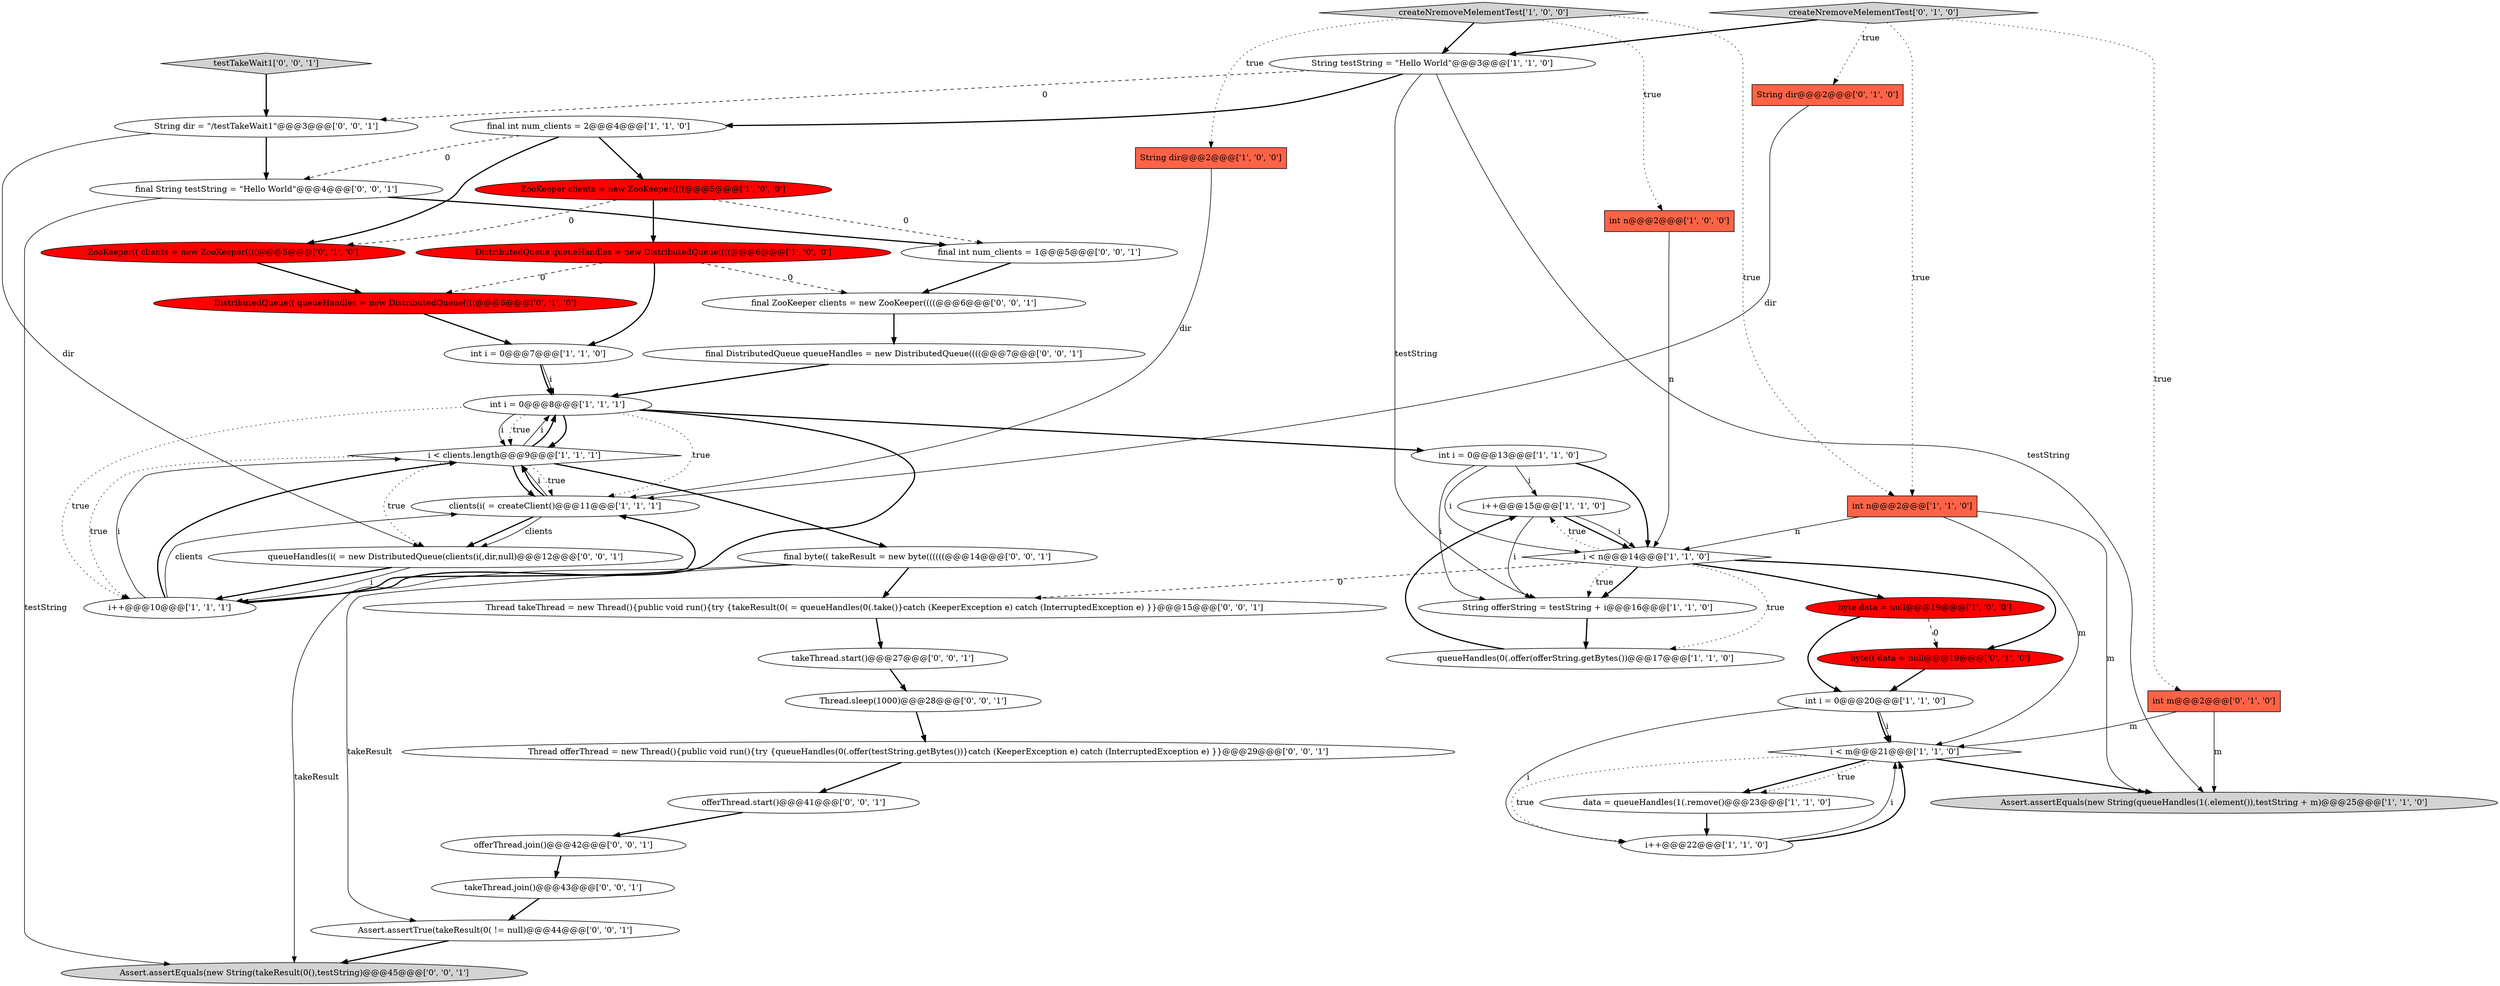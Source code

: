 digraph {
24 [style = filled, label = "DistributedQueue(( queueHandles = new DistributedQueue((((@@@6@@@['0', '1', '0']", fillcolor = red, shape = ellipse image = "AAA1AAABBB2BBB"];
16 [style = filled, label = "ZooKeeper clients = new ZooKeeper((((@@@5@@@['1', '0', '0']", fillcolor = red, shape = ellipse image = "AAA1AAABBB1BBB"];
28 [style = filled, label = "byte(( data = null@@@19@@@['0', '1', '0']", fillcolor = red, shape = ellipse image = "AAA1AAABBB2BBB"];
29 [style = filled, label = "ZooKeeper(( clients = new ZooKeeper((((@@@5@@@['0', '1', '0']", fillcolor = red, shape = ellipse image = "AAA1AAABBB2BBB"];
41 [style = filled, label = "final int num_clients = 1@@@5@@@['0', '0', '1']", fillcolor = white, shape = ellipse image = "AAA0AAABBB3BBB"];
45 [style = filled, label = "Assert.assertTrue(takeResult(0( != null)@@@44@@@['0', '0', '1']", fillcolor = white, shape = ellipse image = "AAA0AAABBB3BBB"];
23 [style = filled, label = "i++@@@15@@@['1', '1', '0']", fillcolor = white, shape = ellipse image = "AAA0AAABBB1BBB"];
38 [style = filled, label = "String dir = \"/testTakeWait1\"@@@3@@@['0', '0', '1']", fillcolor = white, shape = ellipse image = "AAA0AAABBB3BBB"];
31 [style = filled, label = "testTakeWait1['0', '0', '1']", fillcolor = lightgray, shape = diamond image = "AAA0AAABBB3BBB"];
33 [style = filled, label = "Thread takeThread = new Thread(){public void run(){try {takeResult(0( = queueHandles(0(.take()}catch (KeeperException e) catch (InterruptedException e) }}@@@15@@@['0', '0', '1']", fillcolor = white, shape = ellipse image = "AAA0AAABBB3BBB"];
3 [style = filled, label = "i < n@@@14@@@['1', '1', '0']", fillcolor = white, shape = diamond image = "AAA0AAABBB1BBB"];
11 [style = filled, label = "i < clients.length@@@9@@@['1', '1', '1']", fillcolor = white, shape = diamond image = "AAA0AAABBB1BBB"];
43 [style = filled, label = "offerThread.start()@@@41@@@['0', '0', '1']", fillcolor = white, shape = ellipse image = "AAA0AAABBB3BBB"];
44 [style = filled, label = "Thread.sleep(1000)@@@28@@@['0', '0', '1']", fillcolor = white, shape = ellipse image = "AAA0AAABBB3BBB"];
21 [style = filled, label = "final int num_clients = 2@@@4@@@['1', '1', '0']", fillcolor = white, shape = ellipse image = "AAA0AAABBB1BBB"];
32 [style = filled, label = "final String testString = \"Hello World\"@@@4@@@['0', '0', '1']", fillcolor = white, shape = ellipse image = "AAA0AAABBB3BBB"];
30 [style = filled, label = "offerThread.join()@@@42@@@['0', '0', '1']", fillcolor = white, shape = ellipse image = "AAA0AAABBB3BBB"];
1 [style = filled, label = "int i = 0@@@8@@@['1', '1', '1']", fillcolor = white, shape = ellipse image = "AAA0AAABBB1BBB"];
0 [style = filled, label = "int i = 0@@@13@@@['1', '1', '0']", fillcolor = white, shape = ellipse image = "AAA0AAABBB1BBB"];
25 [style = filled, label = "int m@@@2@@@['0', '1', '0']", fillcolor = tomato, shape = box image = "AAA0AAABBB2BBB"];
7 [style = filled, label = "clients(i( = createClient()@@@11@@@['1', '1', '1']", fillcolor = white, shape = ellipse image = "AAA0AAABBB1BBB"];
26 [style = filled, label = "createNremoveMelementTest['0', '1', '0']", fillcolor = lightgray, shape = diamond image = "AAA0AAABBB2BBB"];
42 [style = filled, label = "Thread offerThread = new Thread(){public void run(){try {queueHandles(0(.offer(testString.getBytes())}catch (KeeperException e) catch (InterruptedException e) }}@@@29@@@['0', '0', '1']", fillcolor = white, shape = ellipse image = "AAA0AAABBB3BBB"];
19 [style = filled, label = "queueHandles(0(.offer(offerString.getBytes())@@@17@@@['1', '1', '0']", fillcolor = white, shape = ellipse image = "AAA0AAABBB1BBB"];
27 [style = filled, label = "String dir@@@2@@@['0', '1', '0']", fillcolor = tomato, shape = box image = "AAA0AAABBB2BBB"];
5 [style = filled, label = "Assert.assertEquals(new String(queueHandles(1(.element()),testString + m)@@@25@@@['1', '1', '0']", fillcolor = lightgray, shape = ellipse image = "AAA0AAABBB1BBB"];
9 [style = filled, label = "String dir@@@2@@@['1', '0', '0']", fillcolor = tomato, shape = box image = "AAA0AAABBB1BBB"];
18 [style = filled, label = "String testString = \"Hello World\"@@@3@@@['1', '1', '0']", fillcolor = white, shape = ellipse image = "AAA0AAABBB1BBB"];
15 [style = filled, label = "createNremoveMelementTest['1', '0', '0']", fillcolor = lightgray, shape = diamond image = "AAA0AAABBB1BBB"];
39 [style = filled, label = "final ZooKeeper clients = new ZooKeeper((((@@@6@@@['0', '0', '1']", fillcolor = white, shape = ellipse image = "AAA0AAABBB3BBB"];
12 [style = filled, label = "i < m@@@21@@@['1', '1', '0']", fillcolor = white, shape = diamond image = "AAA0AAABBB1BBB"];
37 [style = filled, label = "queueHandles(i( = new DistributedQueue(clients(i(,dir,null)@@@12@@@['0', '0', '1']", fillcolor = white, shape = ellipse image = "AAA0AAABBB3BBB"];
4 [style = filled, label = "i++@@@10@@@['1', '1', '1']", fillcolor = white, shape = ellipse image = "AAA0AAABBB1BBB"];
8 [style = filled, label = "String offerString = testString + i@@@16@@@['1', '1', '0']", fillcolor = white, shape = ellipse image = "AAA0AAABBB1BBB"];
22 [style = filled, label = "data = queueHandles(1(.remove()@@@23@@@['1', '1', '0']", fillcolor = white, shape = ellipse image = "AAA0AAABBB1BBB"];
34 [style = filled, label = "takeThread.join()@@@43@@@['0', '0', '1']", fillcolor = white, shape = ellipse image = "AAA0AAABBB3BBB"];
17 [style = filled, label = "byte data = null@@@19@@@['1', '0', '0']", fillcolor = red, shape = ellipse image = "AAA1AAABBB1BBB"];
36 [style = filled, label = "Assert.assertEquals(new String(takeResult(0(),testString)@@@45@@@['0', '0', '1']", fillcolor = lightgray, shape = ellipse image = "AAA0AAABBB3BBB"];
35 [style = filled, label = "final DistributedQueue queueHandles = new DistributedQueue((((@@@7@@@['0', '0', '1']", fillcolor = white, shape = ellipse image = "AAA0AAABBB3BBB"];
14 [style = filled, label = "int i = 0@@@7@@@['1', '1', '0']", fillcolor = white, shape = ellipse image = "AAA0AAABBB1BBB"];
20 [style = filled, label = "i++@@@22@@@['1', '1', '0']", fillcolor = white, shape = ellipse image = "AAA0AAABBB1BBB"];
13 [style = filled, label = "int n@@@2@@@['1', '1', '0']", fillcolor = tomato, shape = box image = "AAA0AAABBB1BBB"];
10 [style = filled, label = "int i = 0@@@20@@@['1', '1', '0']", fillcolor = white, shape = ellipse image = "AAA0AAABBB1BBB"];
46 [style = filled, label = "final byte(( takeResult = new byte((((((@@@14@@@['0', '0', '1']", fillcolor = white, shape = ellipse image = "AAA0AAABBB3BBB"];
2 [style = filled, label = "DistributedQueue queueHandles = new DistributedQueue((((@@@6@@@['1', '0', '0']", fillcolor = red, shape = ellipse image = "AAA1AAABBB1BBB"];
40 [style = filled, label = "takeThread.start()@@@27@@@['0', '0', '1']", fillcolor = white, shape = ellipse image = "AAA0AAABBB3BBB"];
6 [style = filled, label = "int n@@@2@@@['1', '0', '0']", fillcolor = tomato, shape = box image = "AAA0AAABBB1BBB"];
10->12 [style = solid, label="i"];
12->5 [style = bold, label=""];
11->1 [style = solid, label="i"];
18->5 [style = solid, label="testString"];
6->3 [style = solid, label="n"];
37->4 [style = solid, label="i"];
11->46 [style = bold, label=""];
26->13 [style = dotted, label="true"];
15->9 [style = dotted, label="true"];
38->37 [style = solid, label="dir"];
17->28 [style = dashed, label="0"];
12->20 [style = dotted, label="true"];
10->12 [style = bold, label=""];
18->8 [style = solid, label="testString"];
2->14 [style = bold, label=""];
21->16 [style = bold, label=""];
20->12 [style = solid, label="i"];
12->22 [style = bold, label=""];
10->20 [style = solid, label="i"];
27->7 [style = solid, label="dir"];
0->3 [style = bold, label=""];
13->5 [style = solid, label="m"];
11->7 [style = dotted, label="true"];
1->4 [style = bold, label=""];
7->11 [style = bold, label=""];
11->37 [style = dotted, label="true"];
25->12 [style = solid, label="m"];
3->33 [style = dashed, label="0"];
7->37 [style = bold, label=""];
23->3 [style = bold, label=""];
30->34 [style = bold, label=""];
1->4 [style = dotted, label="true"];
1->0 [style = bold, label=""];
21->32 [style = dashed, label="0"];
1->11 [style = bold, label=""];
38->32 [style = bold, label=""];
15->13 [style = dotted, label="true"];
12->22 [style = dotted, label="true"];
16->41 [style = dashed, label="0"];
21->29 [style = bold, label=""];
22->20 [style = bold, label=""];
39->35 [style = bold, label=""];
46->33 [style = bold, label=""];
2->39 [style = dashed, label="0"];
0->8 [style = solid, label="i"];
2->24 [style = dashed, label="0"];
13->12 [style = solid, label="m"];
3->23 [style = dotted, label="true"];
17->10 [style = bold, label=""];
44->42 [style = bold, label=""];
46->45 [style = solid, label="takeResult"];
26->27 [style = dotted, label="true"];
4->7 [style = solid, label="clients"];
45->36 [style = bold, label=""];
31->38 [style = bold, label=""];
11->4 [style = dotted, label="true"];
4->7 [style = bold, label=""];
7->37 [style = solid, label="clients"];
0->23 [style = solid, label="i"];
25->5 [style = solid, label="m"];
3->28 [style = bold, label=""];
35->1 [style = bold, label=""];
32->36 [style = solid, label="testString"];
3->8 [style = bold, label=""];
0->3 [style = solid, label="i"];
1->11 [style = solid, label="i"];
3->17 [style = bold, label=""];
32->41 [style = bold, label=""];
18->21 [style = bold, label=""];
23->8 [style = solid, label="i"];
40->44 [style = bold, label=""];
4->11 [style = solid, label="i"];
42->43 [style = bold, label=""];
28->10 [style = bold, label=""];
11->1 [style = bold, label=""];
26->25 [style = dotted, label="true"];
13->3 [style = solid, label="n"];
8->19 [style = bold, label=""];
34->45 [style = bold, label=""];
1->11 [style = dotted, label="true"];
16->2 [style = bold, label=""];
18->38 [style = dashed, label="0"];
15->18 [style = bold, label=""];
37->4 [style = bold, label=""];
14->1 [style = bold, label=""];
43->30 [style = bold, label=""];
24->14 [style = bold, label=""];
1->7 [style = dotted, label="true"];
9->7 [style = solid, label="dir"];
3->19 [style = dotted, label="true"];
33->40 [style = bold, label=""];
19->23 [style = bold, label=""];
15->6 [style = dotted, label="true"];
14->1 [style = solid, label="i"];
20->12 [style = bold, label=""];
16->29 [style = dashed, label="0"];
41->39 [style = bold, label=""];
4->11 [style = bold, label=""];
29->24 [style = bold, label=""];
3->8 [style = dotted, label="true"];
11->7 [style = bold, label=""];
7->11 [style = solid, label="i"];
23->3 [style = solid, label="i"];
26->18 [style = bold, label=""];
46->36 [style = solid, label="takeResult"];
}
